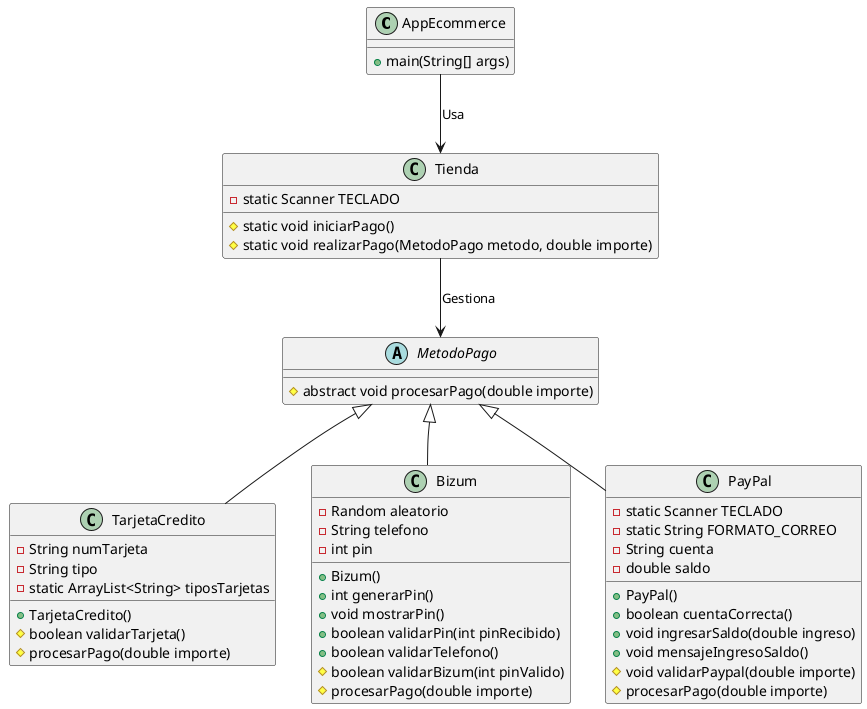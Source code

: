 @startuml

class AppEcommerce {
    +main(String[] args)
}

abstract class MetodoPago {
    # abstract void procesarPago(double importe)
}

class Tienda {
    - static Scanner TECLADO
    # static void iniciarPago()
    # static void realizarPago(MetodoPago metodo, double importe)
}

class TarjetaCredito extends MetodoPago {
    - String numTarjeta
    - String tipo
    - static ArrayList<String> tiposTarjetas
    + TarjetaCredito()
    # boolean validarTarjeta()
    # procesarPago(double importe)
}

class Bizum extends MetodoPago {
    - Random aleatorio
    - String telefono
    - int pin
    + Bizum()
    + int generarPin()
    + void mostrarPin()
    + boolean validarPin(int pinRecibido)
    + boolean validarTelefono()
    # boolean validarBizum(int pinValido)
    # procesarPago(double importe)
}

class PayPal extends MetodoPago {
    - static Scanner TECLADO
    - static String FORMATO_CORREO
    - String cuenta
    - double saldo
    + PayPal()
    + boolean cuentaCorrecta()
    + void ingresarSaldo(double ingreso)
    + void mensajeIngresoSaldo()
    # void validarPaypal(double importe)
    # procesarPago(double importe)
}

AppEcommerce --> Tienda : "Usa"
Tienda --> MetodoPago : "Gestiona"

MetodoPago -[hidden]-> TarjetaCredito
MetodoPago -[hidden]-> Bizum
MetodoPago -[hidden]-> PayPal

@enduml